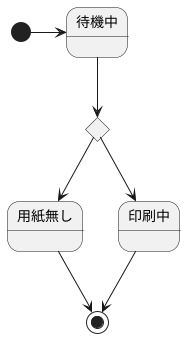 @startuml 図5-4
[*] -right-> 待機中
state point <<choice>>
state point <<choice>>
待機中 -down-> point
point --> 用紙無し
point --> 印刷中
用紙無し --> [*]
印刷中 --> [*]
@enduml